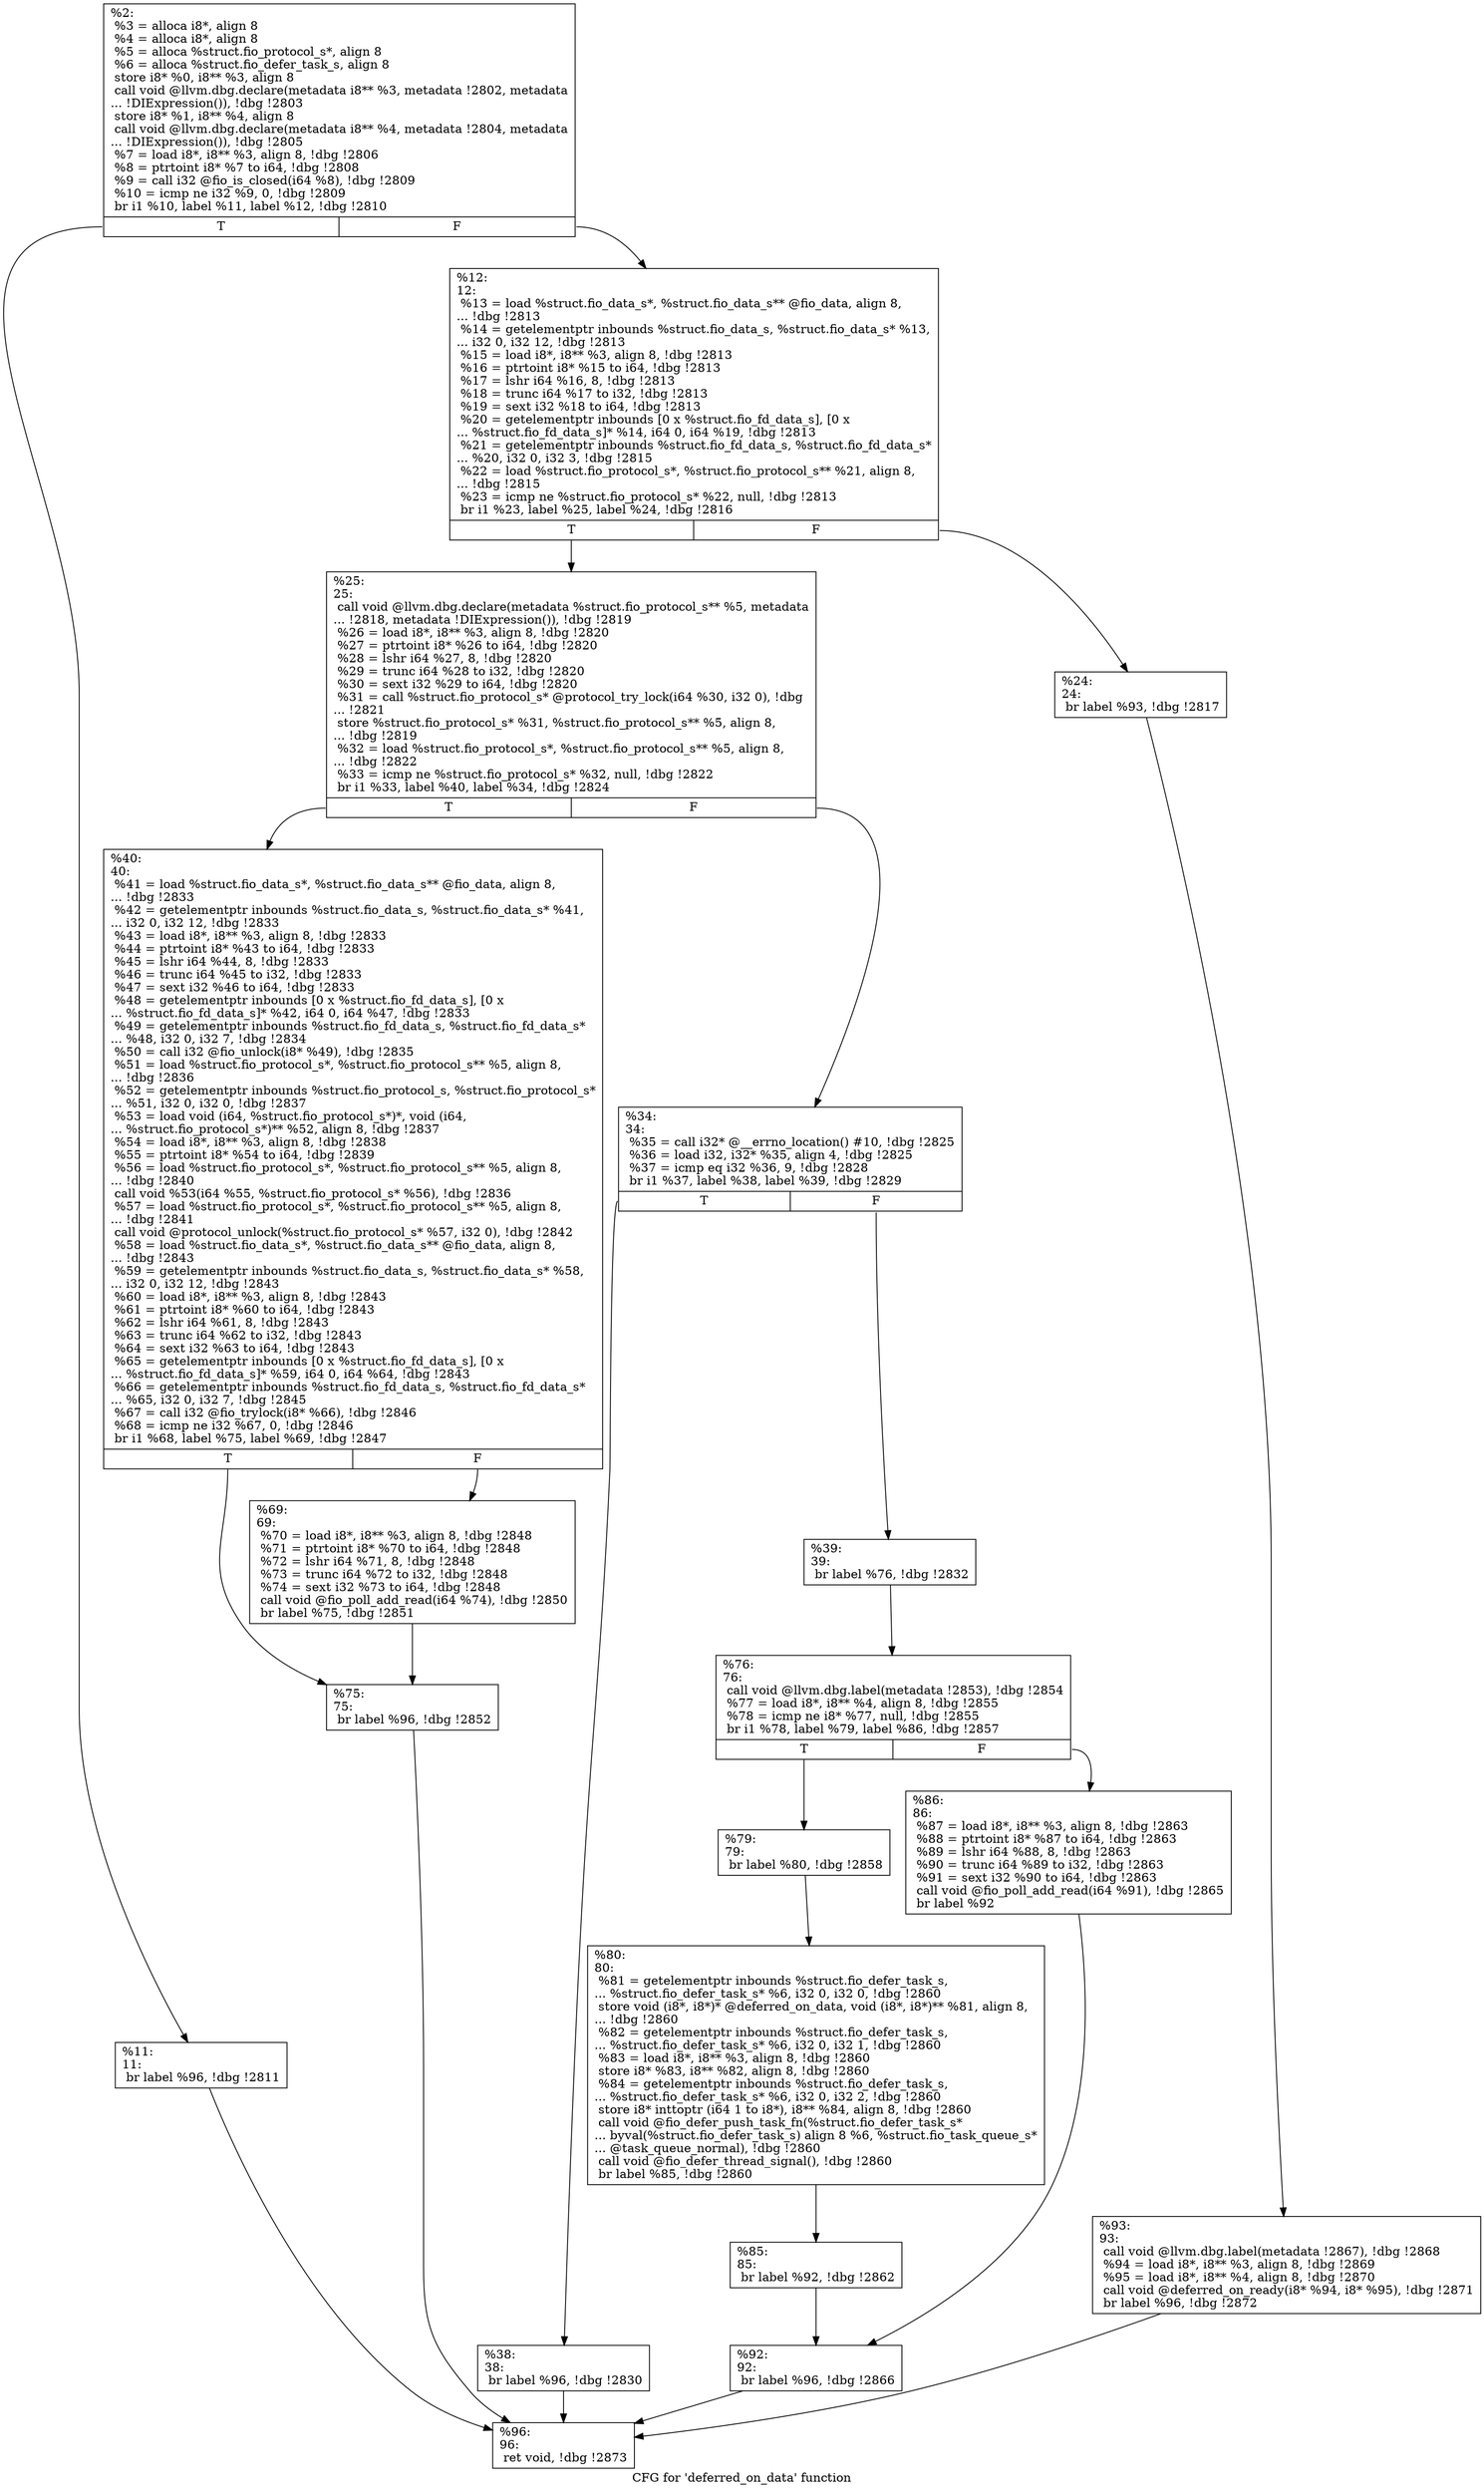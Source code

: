 digraph "CFG for 'deferred_on_data' function" {
	label="CFG for 'deferred_on_data' function";

	Node0x5568517130e0 [shape=record,label="{%2:\l  %3 = alloca i8*, align 8\l  %4 = alloca i8*, align 8\l  %5 = alloca %struct.fio_protocol_s*, align 8\l  %6 = alloca %struct.fio_defer_task_s, align 8\l  store i8* %0, i8** %3, align 8\l  call void @llvm.dbg.declare(metadata i8** %3, metadata !2802, metadata\l... !DIExpression()), !dbg !2803\l  store i8* %1, i8** %4, align 8\l  call void @llvm.dbg.declare(metadata i8** %4, metadata !2804, metadata\l... !DIExpression()), !dbg !2805\l  %7 = load i8*, i8** %3, align 8, !dbg !2806\l  %8 = ptrtoint i8* %7 to i64, !dbg !2808\l  %9 = call i32 @fio_is_closed(i64 %8), !dbg !2809\l  %10 = icmp ne i32 %9, 0, !dbg !2809\l  br i1 %10, label %11, label %12, !dbg !2810\l|{<s0>T|<s1>F}}"];
	Node0x5568517130e0:s0 -> Node0x556851713230;
	Node0x5568517130e0:s1 -> Node0x556851713280;
	Node0x556851713230 [shape=record,label="{%11:\l11:                                               \l  br label %96, !dbg !2811\l}"];
	Node0x556851713230 -> Node0x556851713780;
	Node0x556851713280 [shape=record,label="{%12:\l12:                                               \l  %13 = load %struct.fio_data_s*, %struct.fio_data_s** @fio_data, align 8,\l... !dbg !2813\l  %14 = getelementptr inbounds %struct.fio_data_s, %struct.fio_data_s* %13,\l... i32 0, i32 12, !dbg !2813\l  %15 = load i8*, i8** %3, align 8, !dbg !2813\l  %16 = ptrtoint i8* %15 to i64, !dbg !2813\l  %17 = lshr i64 %16, 8, !dbg !2813\l  %18 = trunc i64 %17 to i32, !dbg !2813\l  %19 = sext i32 %18 to i64, !dbg !2813\l  %20 = getelementptr inbounds [0 x %struct.fio_fd_data_s], [0 x\l... %struct.fio_fd_data_s]* %14, i64 0, i64 %19, !dbg !2813\l  %21 = getelementptr inbounds %struct.fio_fd_data_s, %struct.fio_fd_data_s*\l... %20, i32 0, i32 3, !dbg !2815\l  %22 = load %struct.fio_protocol_s*, %struct.fio_protocol_s** %21, align 8,\l... !dbg !2815\l  %23 = icmp ne %struct.fio_protocol_s* %22, null, !dbg !2813\l  br i1 %23, label %25, label %24, !dbg !2816\l|{<s0>T|<s1>F}}"];
	Node0x556851713280:s0 -> Node0x556851713320;
	Node0x556851713280:s1 -> Node0x5568517132d0;
	Node0x5568517132d0 [shape=record,label="{%24:\l24:                                               \l  br label %93, !dbg !2817\l}"];
	Node0x5568517132d0 -> Node0x556851713730;
	Node0x556851713320 [shape=record,label="{%25:\l25:                                               \l  call void @llvm.dbg.declare(metadata %struct.fio_protocol_s** %5, metadata\l... !2818, metadata !DIExpression()), !dbg !2819\l  %26 = load i8*, i8** %3, align 8, !dbg !2820\l  %27 = ptrtoint i8* %26 to i64, !dbg !2820\l  %28 = lshr i64 %27, 8, !dbg !2820\l  %29 = trunc i64 %28 to i32, !dbg !2820\l  %30 = sext i32 %29 to i64, !dbg !2820\l  %31 = call %struct.fio_protocol_s* @protocol_try_lock(i64 %30, i32 0), !dbg\l... !2821\l  store %struct.fio_protocol_s* %31, %struct.fio_protocol_s** %5, align 8,\l... !dbg !2819\l  %32 = load %struct.fio_protocol_s*, %struct.fio_protocol_s** %5, align 8,\l... !dbg !2822\l  %33 = icmp ne %struct.fio_protocol_s* %32, null, !dbg !2822\l  br i1 %33, label %40, label %34, !dbg !2824\l|{<s0>T|<s1>F}}"];
	Node0x556851713320:s0 -> Node0x556851713460;
	Node0x556851713320:s1 -> Node0x556851713370;
	Node0x556851713370 [shape=record,label="{%34:\l34:                                               \l  %35 = call i32* @__errno_location() #10, !dbg !2825\l  %36 = load i32, i32* %35, align 4, !dbg !2825\l  %37 = icmp eq i32 %36, 9, !dbg !2828\l  br i1 %37, label %38, label %39, !dbg !2829\l|{<s0>T|<s1>F}}"];
	Node0x556851713370:s0 -> Node0x5568517133c0;
	Node0x556851713370:s1 -> Node0x556851713410;
	Node0x5568517133c0 [shape=record,label="{%38:\l38:                                               \l  br label %96, !dbg !2830\l}"];
	Node0x5568517133c0 -> Node0x556851713780;
	Node0x556851713410 [shape=record,label="{%39:\l39:                                               \l  br label %76, !dbg !2832\l}"];
	Node0x556851713410 -> Node0x556851713550;
	Node0x556851713460 [shape=record,label="{%40:\l40:                                               \l  %41 = load %struct.fio_data_s*, %struct.fio_data_s** @fio_data, align 8,\l... !dbg !2833\l  %42 = getelementptr inbounds %struct.fio_data_s, %struct.fio_data_s* %41,\l... i32 0, i32 12, !dbg !2833\l  %43 = load i8*, i8** %3, align 8, !dbg !2833\l  %44 = ptrtoint i8* %43 to i64, !dbg !2833\l  %45 = lshr i64 %44, 8, !dbg !2833\l  %46 = trunc i64 %45 to i32, !dbg !2833\l  %47 = sext i32 %46 to i64, !dbg !2833\l  %48 = getelementptr inbounds [0 x %struct.fio_fd_data_s], [0 x\l... %struct.fio_fd_data_s]* %42, i64 0, i64 %47, !dbg !2833\l  %49 = getelementptr inbounds %struct.fio_fd_data_s, %struct.fio_fd_data_s*\l... %48, i32 0, i32 7, !dbg !2834\l  %50 = call i32 @fio_unlock(i8* %49), !dbg !2835\l  %51 = load %struct.fio_protocol_s*, %struct.fio_protocol_s** %5, align 8,\l... !dbg !2836\l  %52 = getelementptr inbounds %struct.fio_protocol_s, %struct.fio_protocol_s*\l... %51, i32 0, i32 0, !dbg !2837\l  %53 = load void (i64, %struct.fio_protocol_s*)*, void (i64,\l... %struct.fio_protocol_s*)** %52, align 8, !dbg !2837\l  %54 = load i8*, i8** %3, align 8, !dbg !2838\l  %55 = ptrtoint i8* %54 to i64, !dbg !2839\l  %56 = load %struct.fio_protocol_s*, %struct.fio_protocol_s** %5, align 8,\l... !dbg !2840\l  call void %53(i64 %55, %struct.fio_protocol_s* %56), !dbg !2836\l  %57 = load %struct.fio_protocol_s*, %struct.fio_protocol_s** %5, align 8,\l... !dbg !2841\l  call void @protocol_unlock(%struct.fio_protocol_s* %57, i32 0), !dbg !2842\l  %58 = load %struct.fio_data_s*, %struct.fio_data_s** @fio_data, align 8,\l... !dbg !2843\l  %59 = getelementptr inbounds %struct.fio_data_s, %struct.fio_data_s* %58,\l... i32 0, i32 12, !dbg !2843\l  %60 = load i8*, i8** %3, align 8, !dbg !2843\l  %61 = ptrtoint i8* %60 to i64, !dbg !2843\l  %62 = lshr i64 %61, 8, !dbg !2843\l  %63 = trunc i64 %62 to i32, !dbg !2843\l  %64 = sext i32 %63 to i64, !dbg !2843\l  %65 = getelementptr inbounds [0 x %struct.fio_fd_data_s], [0 x\l... %struct.fio_fd_data_s]* %59, i64 0, i64 %64, !dbg !2843\l  %66 = getelementptr inbounds %struct.fio_fd_data_s, %struct.fio_fd_data_s*\l... %65, i32 0, i32 7, !dbg !2845\l  %67 = call i32 @fio_trylock(i8* %66), !dbg !2846\l  %68 = icmp ne i32 %67, 0, !dbg !2846\l  br i1 %68, label %75, label %69, !dbg !2847\l|{<s0>T|<s1>F}}"];
	Node0x556851713460:s0 -> Node0x556851713500;
	Node0x556851713460:s1 -> Node0x5568517134b0;
	Node0x5568517134b0 [shape=record,label="{%69:\l69:                                               \l  %70 = load i8*, i8** %3, align 8, !dbg !2848\l  %71 = ptrtoint i8* %70 to i64, !dbg !2848\l  %72 = lshr i64 %71, 8, !dbg !2848\l  %73 = trunc i64 %72 to i32, !dbg !2848\l  %74 = sext i32 %73 to i64, !dbg !2848\l  call void @fio_poll_add_read(i64 %74), !dbg !2850\l  br label %75, !dbg !2851\l}"];
	Node0x5568517134b0 -> Node0x556851713500;
	Node0x556851713500 [shape=record,label="{%75:\l75:                                               \l  br label %96, !dbg !2852\l}"];
	Node0x556851713500 -> Node0x556851713780;
	Node0x556851713550 [shape=record,label="{%76:\l76:                                               \l  call void @llvm.dbg.label(metadata !2853), !dbg !2854\l  %77 = load i8*, i8** %4, align 8, !dbg !2855\l  %78 = icmp ne i8* %77, null, !dbg !2855\l  br i1 %78, label %79, label %86, !dbg !2857\l|{<s0>T|<s1>F}}"];
	Node0x556851713550:s0 -> Node0x5568517135a0;
	Node0x556851713550:s1 -> Node0x556851713690;
	Node0x5568517135a0 [shape=record,label="{%79:\l79:                                               \l  br label %80, !dbg !2858\l}"];
	Node0x5568517135a0 -> Node0x5568517135f0;
	Node0x5568517135f0 [shape=record,label="{%80:\l80:                                               \l  %81 = getelementptr inbounds %struct.fio_defer_task_s,\l... %struct.fio_defer_task_s* %6, i32 0, i32 0, !dbg !2860\l  store void (i8*, i8*)* @deferred_on_data, void (i8*, i8*)** %81, align 8,\l... !dbg !2860\l  %82 = getelementptr inbounds %struct.fio_defer_task_s,\l... %struct.fio_defer_task_s* %6, i32 0, i32 1, !dbg !2860\l  %83 = load i8*, i8** %3, align 8, !dbg !2860\l  store i8* %83, i8** %82, align 8, !dbg !2860\l  %84 = getelementptr inbounds %struct.fio_defer_task_s,\l... %struct.fio_defer_task_s* %6, i32 0, i32 2, !dbg !2860\l  store i8* inttoptr (i64 1 to i8*), i8** %84, align 8, !dbg !2860\l  call void @fio_defer_push_task_fn(%struct.fio_defer_task_s*\l... byval(%struct.fio_defer_task_s) align 8 %6, %struct.fio_task_queue_s*\l... @task_queue_normal), !dbg !2860\l  call void @fio_defer_thread_signal(), !dbg !2860\l  br label %85, !dbg !2860\l}"];
	Node0x5568517135f0 -> Node0x556851713640;
	Node0x556851713640 [shape=record,label="{%85:\l85:                                               \l  br label %92, !dbg !2862\l}"];
	Node0x556851713640 -> Node0x5568517136e0;
	Node0x556851713690 [shape=record,label="{%86:\l86:                                               \l  %87 = load i8*, i8** %3, align 8, !dbg !2863\l  %88 = ptrtoint i8* %87 to i64, !dbg !2863\l  %89 = lshr i64 %88, 8, !dbg !2863\l  %90 = trunc i64 %89 to i32, !dbg !2863\l  %91 = sext i32 %90 to i64, !dbg !2863\l  call void @fio_poll_add_read(i64 %91), !dbg !2865\l  br label %92\l}"];
	Node0x556851713690 -> Node0x5568517136e0;
	Node0x5568517136e0 [shape=record,label="{%92:\l92:                                               \l  br label %96, !dbg !2866\l}"];
	Node0x5568517136e0 -> Node0x556851713780;
	Node0x556851713730 [shape=record,label="{%93:\l93:                                               \l  call void @llvm.dbg.label(metadata !2867), !dbg !2868\l  %94 = load i8*, i8** %3, align 8, !dbg !2869\l  %95 = load i8*, i8** %4, align 8, !dbg !2870\l  call void @deferred_on_ready(i8* %94, i8* %95), !dbg !2871\l  br label %96, !dbg !2872\l}"];
	Node0x556851713730 -> Node0x556851713780;
	Node0x556851713780 [shape=record,label="{%96:\l96:                                               \l  ret void, !dbg !2873\l}"];
}

